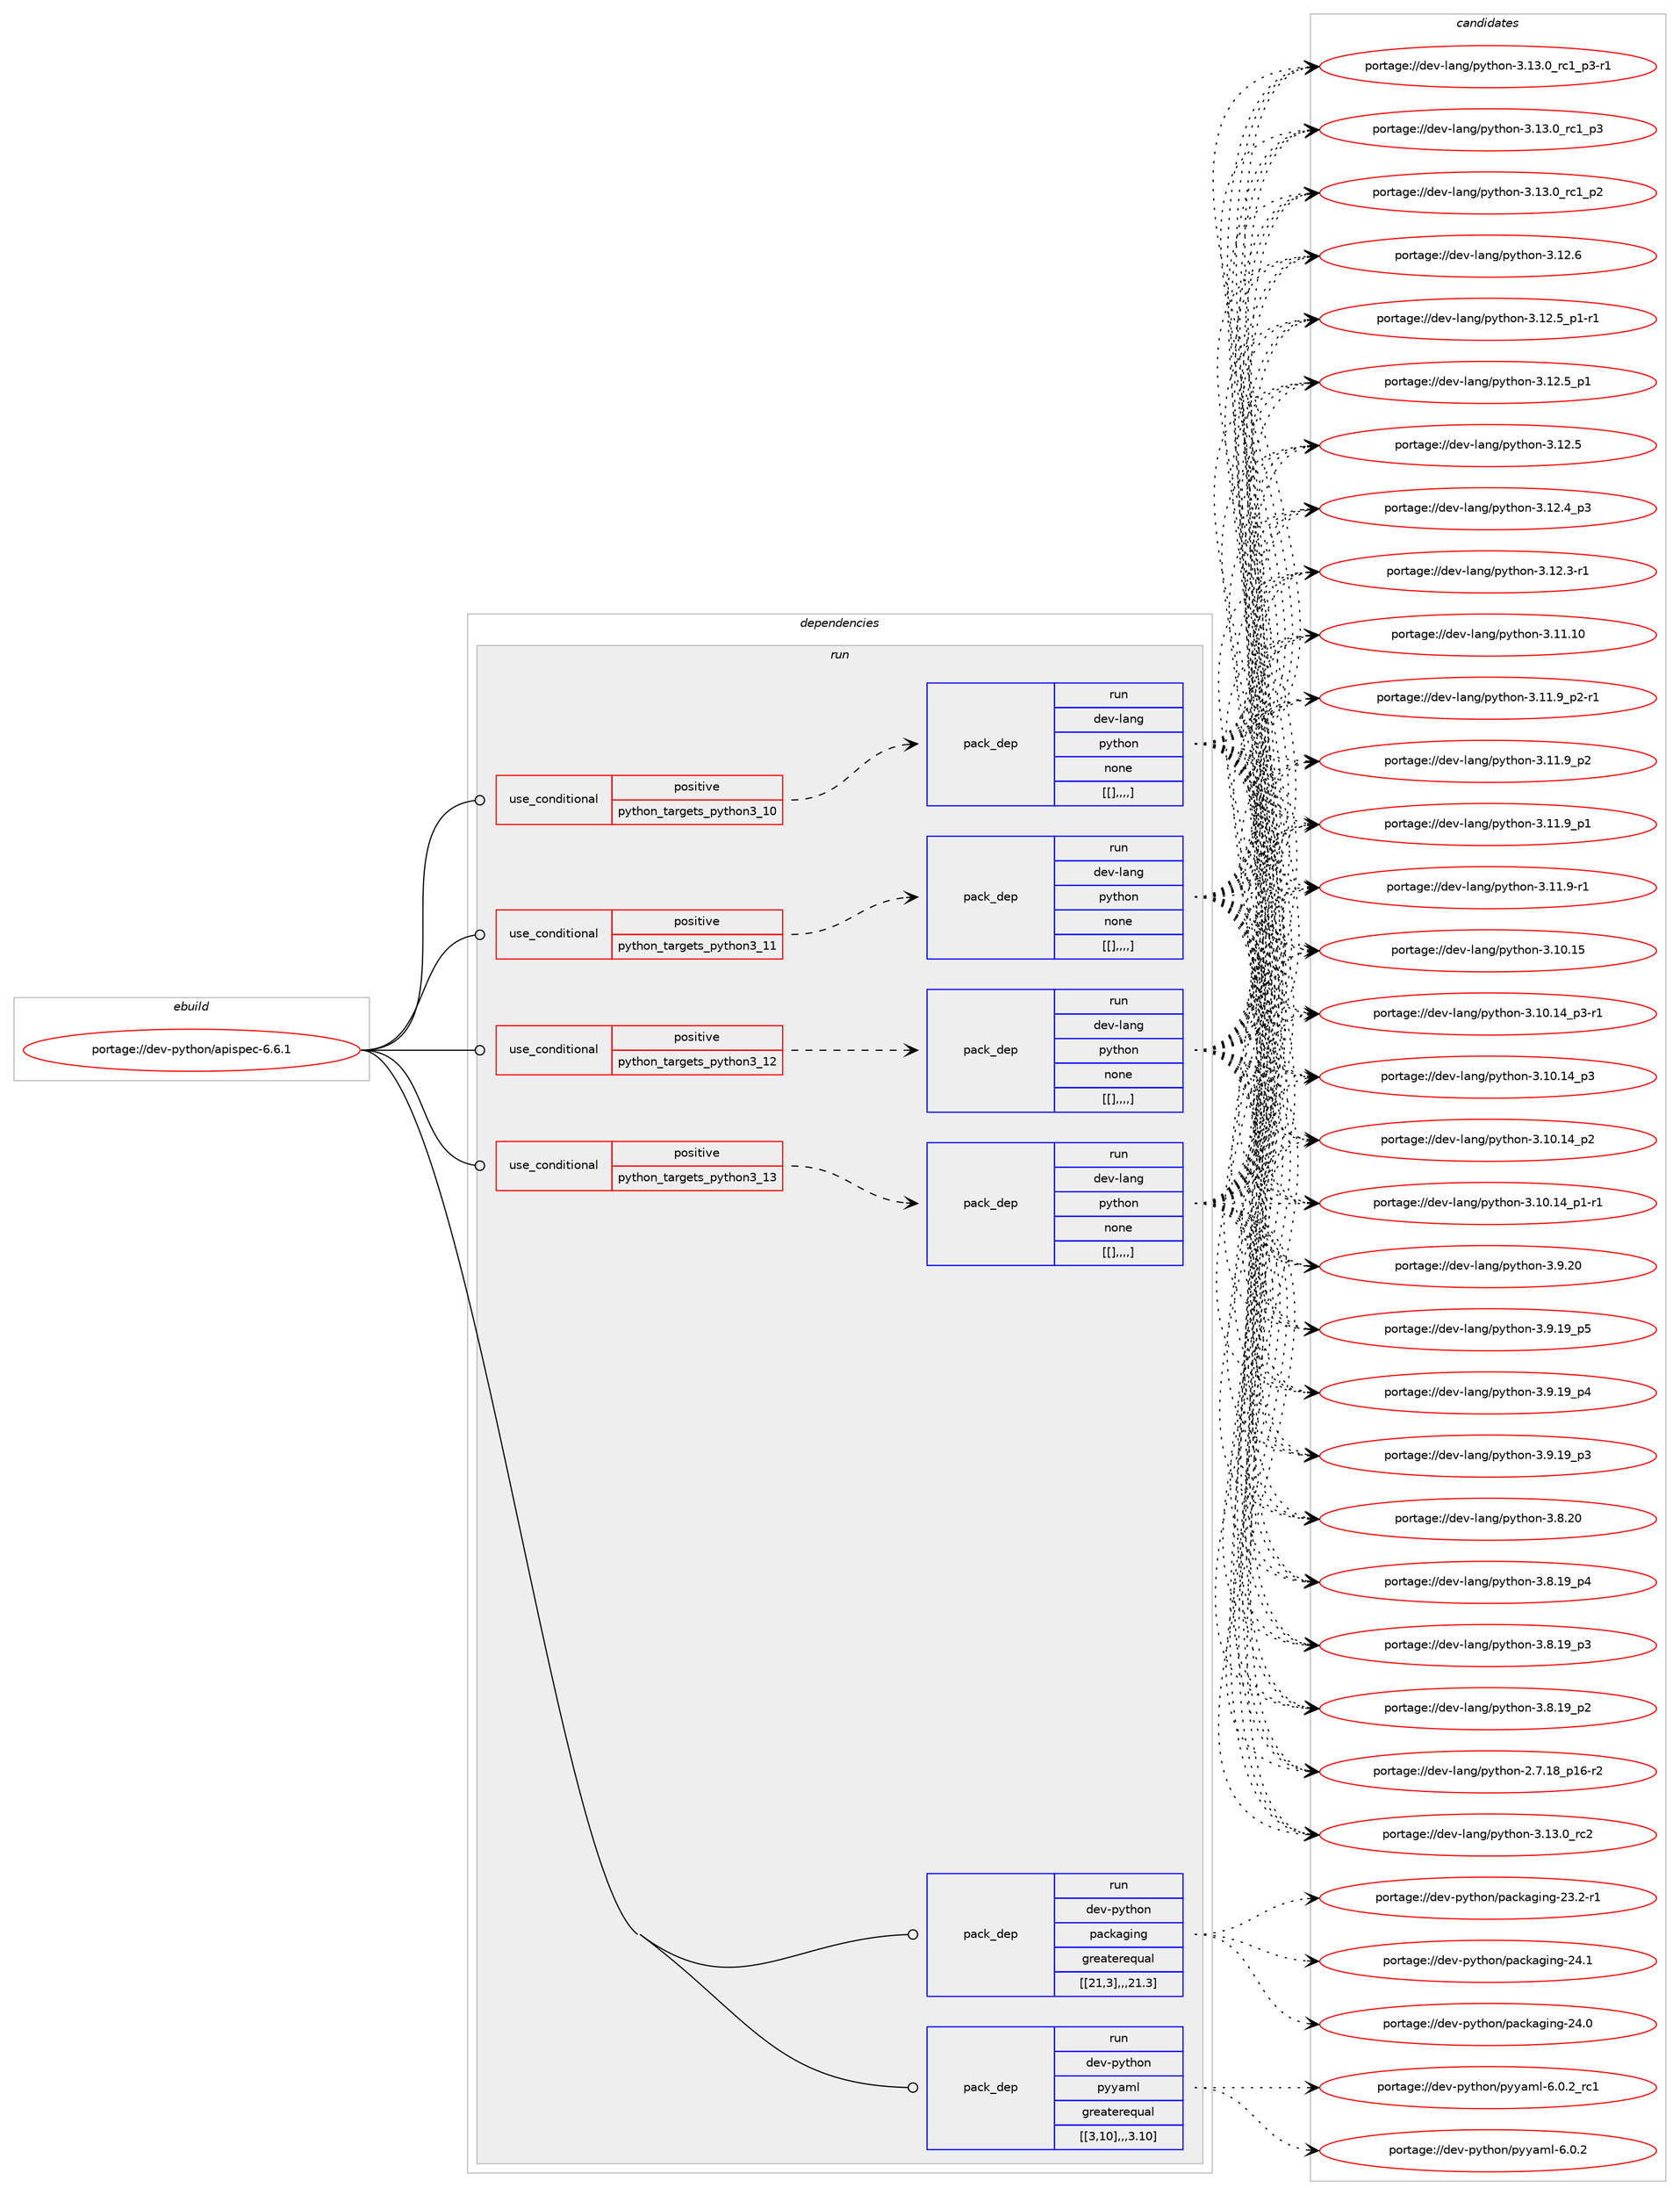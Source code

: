 digraph prolog {

# *************
# Graph options
# *************

newrank=true;
concentrate=true;
compound=true;
graph [rankdir=LR,fontname=Helvetica,fontsize=10,ranksep=1.5];#, ranksep=2.5, nodesep=0.2];
edge  [arrowhead=vee];
node  [fontname=Helvetica,fontsize=10];

# **********
# The ebuild
# **********

subgraph cluster_leftcol {
color=gray;
label=<<i>ebuild</i>>;
id [label="portage://dev-python/apispec-6.6.1", color=red, width=4, href="../dev-python/apispec-6.6.1.svg"];
}

# ****************
# The dependencies
# ****************

subgraph cluster_midcol {
color=gray;
label=<<i>dependencies</i>>;
subgraph cluster_compile {
fillcolor="#eeeeee";
style=filled;
label=<<i>compile</i>>;
}
subgraph cluster_compileandrun {
fillcolor="#eeeeee";
style=filled;
label=<<i>compile and run</i>>;
}
subgraph cluster_run {
fillcolor="#eeeeee";
style=filled;
label=<<i>run</i>>;
subgraph cond31442 {
dependency142724 [label=<<TABLE BORDER="0" CELLBORDER="1" CELLSPACING="0" CELLPADDING="4"><TR><TD ROWSPAN="3" CELLPADDING="10">use_conditional</TD></TR><TR><TD>positive</TD></TR><TR><TD>python_targets_python3_10</TD></TR></TABLE>>, shape=none, color=red];
subgraph pack110069 {
dependency142725 [label=<<TABLE BORDER="0" CELLBORDER="1" CELLSPACING="0" CELLPADDING="4" WIDTH="220"><TR><TD ROWSPAN="6" CELLPADDING="30">pack_dep</TD></TR><TR><TD WIDTH="110">run</TD></TR><TR><TD>dev-lang</TD></TR><TR><TD>python</TD></TR><TR><TD>none</TD></TR><TR><TD>[[],,,,]</TD></TR></TABLE>>, shape=none, color=blue];
}
dependency142724:e -> dependency142725:w [weight=20,style="dashed",arrowhead="vee"];
}
id:e -> dependency142724:w [weight=20,style="solid",arrowhead="odot"];
subgraph cond31443 {
dependency142726 [label=<<TABLE BORDER="0" CELLBORDER="1" CELLSPACING="0" CELLPADDING="4"><TR><TD ROWSPAN="3" CELLPADDING="10">use_conditional</TD></TR><TR><TD>positive</TD></TR><TR><TD>python_targets_python3_11</TD></TR></TABLE>>, shape=none, color=red];
subgraph pack110070 {
dependency142727 [label=<<TABLE BORDER="0" CELLBORDER="1" CELLSPACING="0" CELLPADDING="4" WIDTH="220"><TR><TD ROWSPAN="6" CELLPADDING="30">pack_dep</TD></TR><TR><TD WIDTH="110">run</TD></TR><TR><TD>dev-lang</TD></TR><TR><TD>python</TD></TR><TR><TD>none</TD></TR><TR><TD>[[],,,,]</TD></TR></TABLE>>, shape=none, color=blue];
}
dependency142726:e -> dependency142727:w [weight=20,style="dashed",arrowhead="vee"];
}
id:e -> dependency142726:w [weight=20,style="solid",arrowhead="odot"];
subgraph cond31444 {
dependency142728 [label=<<TABLE BORDER="0" CELLBORDER="1" CELLSPACING="0" CELLPADDING="4"><TR><TD ROWSPAN="3" CELLPADDING="10">use_conditional</TD></TR><TR><TD>positive</TD></TR><TR><TD>python_targets_python3_12</TD></TR></TABLE>>, shape=none, color=red];
subgraph pack110071 {
dependency142729 [label=<<TABLE BORDER="0" CELLBORDER="1" CELLSPACING="0" CELLPADDING="4" WIDTH="220"><TR><TD ROWSPAN="6" CELLPADDING="30">pack_dep</TD></TR><TR><TD WIDTH="110">run</TD></TR><TR><TD>dev-lang</TD></TR><TR><TD>python</TD></TR><TR><TD>none</TD></TR><TR><TD>[[],,,,]</TD></TR></TABLE>>, shape=none, color=blue];
}
dependency142728:e -> dependency142729:w [weight=20,style="dashed",arrowhead="vee"];
}
id:e -> dependency142728:w [weight=20,style="solid",arrowhead="odot"];
subgraph cond31445 {
dependency142730 [label=<<TABLE BORDER="0" CELLBORDER="1" CELLSPACING="0" CELLPADDING="4"><TR><TD ROWSPAN="3" CELLPADDING="10">use_conditional</TD></TR><TR><TD>positive</TD></TR><TR><TD>python_targets_python3_13</TD></TR></TABLE>>, shape=none, color=red];
subgraph pack110072 {
dependency142731 [label=<<TABLE BORDER="0" CELLBORDER="1" CELLSPACING="0" CELLPADDING="4" WIDTH="220"><TR><TD ROWSPAN="6" CELLPADDING="30">pack_dep</TD></TR><TR><TD WIDTH="110">run</TD></TR><TR><TD>dev-lang</TD></TR><TR><TD>python</TD></TR><TR><TD>none</TD></TR><TR><TD>[[],,,,]</TD></TR></TABLE>>, shape=none, color=blue];
}
dependency142730:e -> dependency142731:w [weight=20,style="dashed",arrowhead="vee"];
}
id:e -> dependency142730:w [weight=20,style="solid",arrowhead="odot"];
subgraph pack110073 {
dependency142732 [label=<<TABLE BORDER="0" CELLBORDER="1" CELLSPACING="0" CELLPADDING="4" WIDTH="220"><TR><TD ROWSPAN="6" CELLPADDING="30">pack_dep</TD></TR><TR><TD WIDTH="110">run</TD></TR><TR><TD>dev-python</TD></TR><TR><TD>packaging</TD></TR><TR><TD>greaterequal</TD></TR><TR><TD>[[21,3],,,21.3]</TD></TR></TABLE>>, shape=none, color=blue];
}
id:e -> dependency142732:w [weight=20,style="solid",arrowhead="odot"];
subgraph pack110074 {
dependency142733 [label=<<TABLE BORDER="0" CELLBORDER="1" CELLSPACING="0" CELLPADDING="4" WIDTH="220"><TR><TD ROWSPAN="6" CELLPADDING="30">pack_dep</TD></TR><TR><TD WIDTH="110">run</TD></TR><TR><TD>dev-python</TD></TR><TR><TD>pyyaml</TD></TR><TR><TD>greaterequal</TD></TR><TR><TD>[[3,10],,,3.10]</TD></TR></TABLE>>, shape=none, color=blue];
}
id:e -> dependency142733:w [weight=20,style="solid",arrowhead="odot"];
}
}

# **************
# The candidates
# **************

subgraph cluster_choices {
rank=same;
color=gray;
label=<<i>candidates</i>>;

subgraph choice110069 {
color=black;
nodesep=1;
choice10010111845108971101034711212111610411111045514649514648951149950 [label="portage://dev-lang/python-3.13.0_rc2", color=red, width=4,href="../dev-lang/python-3.13.0_rc2.svg"];
choice1001011184510897110103471121211161041111104551464951464895114994995112514511449 [label="portage://dev-lang/python-3.13.0_rc1_p3-r1", color=red, width=4,href="../dev-lang/python-3.13.0_rc1_p3-r1.svg"];
choice100101118451089711010347112121116104111110455146495146489511499499511251 [label="portage://dev-lang/python-3.13.0_rc1_p3", color=red, width=4,href="../dev-lang/python-3.13.0_rc1_p3.svg"];
choice100101118451089711010347112121116104111110455146495146489511499499511250 [label="portage://dev-lang/python-3.13.0_rc1_p2", color=red, width=4,href="../dev-lang/python-3.13.0_rc1_p2.svg"];
choice10010111845108971101034711212111610411111045514649504654 [label="portage://dev-lang/python-3.12.6", color=red, width=4,href="../dev-lang/python-3.12.6.svg"];
choice1001011184510897110103471121211161041111104551464950465395112494511449 [label="portage://dev-lang/python-3.12.5_p1-r1", color=red, width=4,href="../dev-lang/python-3.12.5_p1-r1.svg"];
choice100101118451089711010347112121116104111110455146495046539511249 [label="portage://dev-lang/python-3.12.5_p1", color=red, width=4,href="../dev-lang/python-3.12.5_p1.svg"];
choice10010111845108971101034711212111610411111045514649504653 [label="portage://dev-lang/python-3.12.5", color=red, width=4,href="../dev-lang/python-3.12.5.svg"];
choice100101118451089711010347112121116104111110455146495046529511251 [label="portage://dev-lang/python-3.12.4_p3", color=red, width=4,href="../dev-lang/python-3.12.4_p3.svg"];
choice100101118451089711010347112121116104111110455146495046514511449 [label="portage://dev-lang/python-3.12.3-r1", color=red, width=4,href="../dev-lang/python-3.12.3-r1.svg"];
choice1001011184510897110103471121211161041111104551464949464948 [label="portage://dev-lang/python-3.11.10", color=red, width=4,href="../dev-lang/python-3.11.10.svg"];
choice1001011184510897110103471121211161041111104551464949465795112504511449 [label="portage://dev-lang/python-3.11.9_p2-r1", color=red, width=4,href="../dev-lang/python-3.11.9_p2-r1.svg"];
choice100101118451089711010347112121116104111110455146494946579511250 [label="portage://dev-lang/python-3.11.9_p2", color=red, width=4,href="../dev-lang/python-3.11.9_p2.svg"];
choice100101118451089711010347112121116104111110455146494946579511249 [label="portage://dev-lang/python-3.11.9_p1", color=red, width=4,href="../dev-lang/python-3.11.9_p1.svg"];
choice100101118451089711010347112121116104111110455146494946574511449 [label="portage://dev-lang/python-3.11.9-r1", color=red, width=4,href="../dev-lang/python-3.11.9-r1.svg"];
choice1001011184510897110103471121211161041111104551464948464953 [label="portage://dev-lang/python-3.10.15", color=red, width=4,href="../dev-lang/python-3.10.15.svg"];
choice100101118451089711010347112121116104111110455146494846495295112514511449 [label="portage://dev-lang/python-3.10.14_p3-r1", color=red, width=4,href="../dev-lang/python-3.10.14_p3-r1.svg"];
choice10010111845108971101034711212111610411111045514649484649529511251 [label="portage://dev-lang/python-3.10.14_p3", color=red, width=4,href="../dev-lang/python-3.10.14_p3.svg"];
choice10010111845108971101034711212111610411111045514649484649529511250 [label="portage://dev-lang/python-3.10.14_p2", color=red, width=4,href="../dev-lang/python-3.10.14_p2.svg"];
choice100101118451089711010347112121116104111110455146494846495295112494511449 [label="portage://dev-lang/python-3.10.14_p1-r1", color=red, width=4,href="../dev-lang/python-3.10.14_p1-r1.svg"];
choice10010111845108971101034711212111610411111045514657465048 [label="portage://dev-lang/python-3.9.20", color=red, width=4,href="../dev-lang/python-3.9.20.svg"];
choice100101118451089711010347112121116104111110455146574649579511253 [label="portage://dev-lang/python-3.9.19_p5", color=red, width=4,href="../dev-lang/python-3.9.19_p5.svg"];
choice100101118451089711010347112121116104111110455146574649579511252 [label="portage://dev-lang/python-3.9.19_p4", color=red, width=4,href="../dev-lang/python-3.9.19_p4.svg"];
choice100101118451089711010347112121116104111110455146574649579511251 [label="portage://dev-lang/python-3.9.19_p3", color=red, width=4,href="../dev-lang/python-3.9.19_p3.svg"];
choice10010111845108971101034711212111610411111045514656465048 [label="portage://dev-lang/python-3.8.20", color=red, width=4,href="../dev-lang/python-3.8.20.svg"];
choice100101118451089711010347112121116104111110455146564649579511252 [label="portage://dev-lang/python-3.8.19_p4", color=red, width=4,href="../dev-lang/python-3.8.19_p4.svg"];
choice100101118451089711010347112121116104111110455146564649579511251 [label="portage://dev-lang/python-3.8.19_p3", color=red, width=4,href="../dev-lang/python-3.8.19_p3.svg"];
choice100101118451089711010347112121116104111110455146564649579511250 [label="portage://dev-lang/python-3.8.19_p2", color=red, width=4,href="../dev-lang/python-3.8.19_p2.svg"];
choice100101118451089711010347112121116104111110455046554649569511249544511450 [label="portage://dev-lang/python-2.7.18_p16-r2", color=red, width=4,href="../dev-lang/python-2.7.18_p16-r2.svg"];
dependency142725:e -> choice10010111845108971101034711212111610411111045514649514648951149950:w [style=dotted,weight="100"];
dependency142725:e -> choice1001011184510897110103471121211161041111104551464951464895114994995112514511449:w [style=dotted,weight="100"];
dependency142725:e -> choice100101118451089711010347112121116104111110455146495146489511499499511251:w [style=dotted,weight="100"];
dependency142725:e -> choice100101118451089711010347112121116104111110455146495146489511499499511250:w [style=dotted,weight="100"];
dependency142725:e -> choice10010111845108971101034711212111610411111045514649504654:w [style=dotted,weight="100"];
dependency142725:e -> choice1001011184510897110103471121211161041111104551464950465395112494511449:w [style=dotted,weight="100"];
dependency142725:e -> choice100101118451089711010347112121116104111110455146495046539511249:w [style=dotted,weight="100"];
dependency142725:e -> choice10010111845108971101034711212111610411111045514649504653:w [style=dotted,weight="100"];
dependency142725:e -> choice100101118451089711010347112121116104111110455146495046529511251:w [style=dotted,weight="100"];
dependency142725:e -> choice100101118451089711010347112121116104111110455146495046514511449:w [style=dotted,weight="100"];
dependency142725:e -> choice1001011184510897110103471121211161041111104551464949464948:w [style=dotted,weight="100"];
dependency142725:e -> choice1001011184510897110103471121211161041111104551464949465795112504511449:w [style=dotted,weight="100"];
dependency142725:e -> choice100101118451089711010347112121116104111110455146494946579511250:w [style=dotted,weight="100"];
dependency142725:e -> choice100101118451089711010347112121116104111110455146494946579511249:w [style=dotted,weight="100"];
dependency142725:e -> choice100101118451089711010347112121116104111110455146494946574511449:w [style=dotted,weight="100"];
dependency142725:e -> choice1001011184510897110103471121211161041111104551464948464953:w [style=dotted,weight="100"];
dependency142725:e -> choice100101118451089711010347112121116104111110455146494846495295112514511449:w [style=dotted,weight="100"];
dependency142725:e -> choice10010111845108971101034711212111610411111045514649484649529511251:w [style=dotted,weight="100"];
dependency142725:e -> choice10010111845108971101034711212111610411111045514649484649529511250:w [style=dotted,weight="100"];
dependency142725:e -> choice100101118451089711010347112121116104111110455146494846495295112494511449:w [style=dotted,weight="100"];
dependency142725:e -> choice10010111845108971101034711212111610411111045514657465048:w [style=dotted,weight="100"];
dependency142725:e -> choice100101118451089711010347112121116104111110455146574649579511253:w [style=dotted,weight="100"];
dependency142725:e -> choice100101118451089711010347112121116104111110455146574649579511252:w [style=dotted,weight="100"];
dependency142725:e -> choice100101118451089711010347112121116104111110455146574649579511251:w [style=dotted,weight="100"];
dependency142725:e -> choice10010111845108971101034711212111610411111045514656465048:w [style=dotted,weight="100"];
dependency142725:e -> choice100101118451089711010347112121116104111110455146564649579511252:w [style=dotted,weight="100"];
dependency142725:e -> choice100101118451089711010347112121116104111110455146564649579511251:w [style=dotted,weight="100"];
dependency142725:e -> choice100101118451089711010347112121116104111110455146564649579511250:w [style=dotted,weight="100"];
dependency142725:e -> choice100101118451089711010347112121116104111110455046554649569511249544511450:w [style=dotted,weight="100"];
}
subgraph choice110070 {
color=black;
nodesep=1;
choice10010111845108971101034711212111610411111045514649514648951149950 [label="portage://dev-lang/python-3.13.0_rc2", color=red, width=4,href="../dev-lang/python-3.13.0_rc2.svg"];
choice1001011184510897110103471121211161041111104551464951464895114994995112514511449 [label="portage://dev-lang/python-3.13.0_rc1_p3-r1", color=red, width=4,href="../dev-lang/python-3.13.0_rc1_p3-r1.svg"];
choice100101118451089711010347112121116104111110455146495146489511499499511251 [label="portage://dev-lang/python-3.13.0_rc1_p3", color=red, width=4,href="../dev-lang/python-3.13.0_rc1_p3.svg"];
choice100101118451089711010347112121116104111110455146495146489511499499511250 [label="portage://dev-lang/python-3.13.0_rc1_p2", color=red, width=4,href="../dev-lang/python-3.13.0_rc1_p2.svg"];
choice10010111845108971101034711212111610411111045514649504654 [label="portage://dev-lang/python-3.12.6", color=red, width=4,href="../dev-lang/python-3.12.6.svg"];
choice1001011184510897110103471121211161041111104551464950465395112494511449 [label="portage://dev-lang/python-3.12.5_p1-r1", color=red, width=4,href="../dev-lang/python-3.12.5_p1-r1.svg"];
choice100101118451089711010347112121116104111110455146495046539511249 [label="portage://dev-lang/python-3.12.5_p1", color=red, width=4,href="../dev-lang/python-3.12.5_p1.svg"];
choice10010111845108971101034711212111610411111045514649504653 [label="portage://dev-lang/python-3.12.5", color=red, width=4,href="../dev-lang/python-3.12.5.svg"];
choice100101118451089711010347112121116104111110455146495046529511251 [label="portage://dev-lang/python-3.12.4_p3", color=red, width=4,href="../dev-lang/python-3.12.4_p3.svg"];
choice100101118451089711010347112121116104111110455146495046514511449 [label="portage://dev-lang/python-3.12.3-r1", color=red, width=4,href="../dev-lang/python-3.12.3-r1.svg"];
choice1001011184510897110103471121211161041111104551464949464948 [label="portage://dev-lang/python-3.11.10", color=red, width=4,href="../dev-lang/python-3.11.10.svg"];
choice1001011184510897110103471121211161041111104551464949465795112504511449 [label="portage://dev-lang/python-3.11.9_p2-r1", color=red, width=4,href="../dev-lang/python-3.11.9_p2-r1.svg"];
choice100101118451089711010347112121116104111110455146494946579511250 [label="portage://dev-lang/python-3.11.9_p2", color=red, width=4,href="../dev-lang/python-3.11.9_p2.svg"];
choice100101118451089711010347112121116104111110455146494946579511249 [label="portage://dev-lang/python-3.11.9_p1", color=red, width=4,href="../dev-lang/python-3.11.9_p1.svg"];
choice100101118451089711010347112121116104111110455146494946574511449 [label="portage://dev-lang/python-3.11.9-r1", color=red, width=4,href="../dev-lang/python-3.11.9-r1.svg"];
choice1001011184510897110103471121211161041111104551464948464953 [label="portage://dev-lang/python-3.10.15", color=red, width=4,href="../dev-lang/python-3.10.15.svg"];
choice100101118451089711010347112121116104111110455146494846495295112514511449 [label="portage://dev-lang/python-3.10.14_p3-r1", color=red, width=4,href="../dev-lang/python-3.10.14_p3-r1.svg"];
choice10010111845108971101034711212111610411111045514649484649529511251 [label="portage://dev-lang/python-3.10.14_p3", color=red, width=4,href="../dev-lang/python-3.10.14_p3.svg"];
choice10010111845108971101034711212111610411111045514649484649529511250 [label="portage://dev-lang/python-3.10.14_p2", color=red, width=4,href="../dev-lang/python-3.10.14_p2.svg"];
choice100101118451089711010347112121116104111110455146494846495295112494511449 [label="portage://dev-lang/python-3.10.14_p1-r1", color=red, width=4,href="../dev-lang/python-3.10.14_p1-r1.svg"];
choice10010111845108971101034711212111610411111045514657465048 [label="portage://dev-lang/python-3.9.20", color=red, width=4,href="../dev-lang/python-3.9.20.svg"];
choice100101118451089711010347112121116104111110455146574649579511253 [label="portage://dev-lang/python-3.9.19_p5", color=red, width=4,href="../dev-lang/python-3.9.19_p5.svg"];
choice100101118451089711010347112121116104111110455146574649579511252 [label="portage://dev-lang/python-3.9.19_p4", color=red, width=4,href="../dev-lang/python-3.9.19_p4.svg"];
choice100101118451089711010347112121116104111110455146574649579511251 [label="portage://dev-lang/python-3.9.19_p3", color=red, width=4,href="../dev-lang/python-3.9.19_p3.svg"];
choice10010111845108971101034711212111610411111045514656465048 [label="portage://dev-lang/python-3.8.20", color=red, width=4,href="../dev-lang/python-3.8.20.svg"];
choice100101118451089711010347112121116104111110455146564649579511252 [label="portage://dev-lang/python-3.8.19_p4", color=red, width=4,href="../dev-lang/python-3.8.19_p4.svg"];
choice100101118451089711010347112121116104111110455146564649579511251 [label="portage://dev-lang/python-3.8.19_p3", color=red, width=4,href="../dev-lang/python-3.8.19_p3.svg"];
choice100101118451089711010347112121116104111110455146564649579511250 [label="portage://dev-lang/python-3.8.19_p2", color=red, width=4,href="../dev-lang/python-3.8.19_p2.svg"];
choice100101118451089711010347112121116104111110455046554649569511249544511450 [label="portage://dev-lang/python-2.7.18_p16-r2", color=red, width=4,href="../dev-lang/python-2.7.18_p16-r2.svg"];
dependency142727:e -> choice10010111845108971101034711212111610411111045514649514648951149950:w [style=dotted,weight="100"];
dependency142727:e -> choice1001011184510897110103471121211161041111104551464951464895114994995112514511449:w [style=dotted,weight="100"];
dependency142727:e -> choice100101118451089711010347112121116104111110455146495146489511499499511251:w [style=dotted,weight="100"];
dependency142727:e -> choice100101118451089711010347112121116104111110455146495146489511499499511250:w [style=dotted,weight="100"];
dependency142727:e -> choice10010111845108971101034711212111610411111045514649504654:w [style=dotted,weight="100"];
dependency142727:e -> choice1001011184510897110103471121211161041111104551464950465395112494511449:w [style=dotted,weight="100"];
dependency142727:e -> choice100101118451089711010347112121116104111110455146495046539511249:w [style=dotted,weight="100"];
dependency142727:e -> choice10010111845108971101034711212111610411111045514649504653:w [style=dotted,weight="100"];
dependency142727:e -> choice100101118451089711010347112121116104111110455146495046529511251:w [style=dotted,weight="100"];
dependency142727:e -> choice100101118451089711010347112121116104111110455146495046514511449:w [style=dotted,weight="100"];
dependency142727:e -> choice1001011184510897110103471121211161041111104551464949464948:w [style=dotted,weight="100"];
dependency142727:e -> choice1001011184510897110103471121211161041111104551464949465795112504511449:w [style=dotted,weight="100"];
dependency142727:e -> choice100101118451089711010347112121116104111110455146494946579511250:w [style=dotted,weight="100"];
dependency142727:e -> choice100101118451089711010347112121116104111110455146494946579511249:w [style=dotted,weight="100"];
dependency142727:e -> choice100101118451089711010347112121116104111110455146494946574511449:w [style=dotted,weight="100"];
dependency142727:e -> choice1001011184510897110103471121211161041111104551464948464953:w [style=dotted,weight="100"];
dependency142727:e -> choice100101118451089711010347112121116104111110455146494846495295112514511449:w [style=dotted,weight="100"];
dependency142727:e -> choice10010111845108971101034711212111610411111045514649484649529511251:w [style=dotted,weight="100"];
dependency142727:e -> choice10010111845108971101034711212111610411111045514649484649529511250:w [style=dotted,weight="100"];
dependency142727:e -> choice100101118451089711010347112121116104111110455146494846495295112494511449:w [style=dotted,weight="100"];
dependency142727:e -> choice10010111845108971101034711212111610411111045514657465048:w [style=dotted,weight="100"];
dependency142727:e -> choice100101118451089711010347112121116104111110455146574649579511253:w [style=dotted,weight="100"];
dependency142727:e -> choice100101118451089711010347112121116104111110455146574649579511252:w [style=dotted,weight="100"];
dependency142727:e -> choice100101118451089711010347112121116104111110455146574649579511251:w [style=dotted,weight="100"];
dependency142727:e -> choice10010111845108971101034711212111610411111045514656465048:w [style=dotted,weight="100"];
dependency142727:e -> choice100101118451089711010347112121116104111110455146564649579511252:w [style=dotted,weight="100"];
dependency142727:e -> choice100101118451089711010347112121116104111110455146564649579511251:w [style=dotted,weight="100"];
dependency142727:e -> choice100101118451089711010347112121116104111110455146564649579511250:w [style=dotted,weight="100"];
dependency142727:e -> choice100101118451089711010347112121116104111110455046554649569511249544511450:w [style=dotted,weight="100"];
}
subgraph choice110071 {
color=black;
nodesep=1;
choice10010111845108971101034711212111610411111045514649514648951149950 [label="portage://dev-lang/python-3.13.0_rc2", color=red, width=4,href="../dev-lang/python-3.13.0_rc2.svg"];
choice1001011184510897110103471121211161041111104551464951464895114994995112514511449 [label="portage://dev-lang/python-3.13.0_rc1_p3-r1", color=red, width=4,href="../dev-lang/python-3.13.0_rc1_p3-r1.svg"];
choice100101118451089711010347112121116104111110455146495146489511499499511251 [label="portage://dev-lang/python-3.13.0_rc1_p3", color=red, width=4,href="../dev-lang/python-3.13.0_rc1_p3.svg"];
choice100101118451089711010347112121116104111110455146495146489511499499511250 [label="portage://dev-lang/python-3.13.0_rc1_p2", color=red, width=4,href="../dev-lang/python-3.13.0_rc1_p2.svg"];
choice10010111845108971101034711212111610411111045514649504654 [label="portage://dev-lang/python-3.12.6", color=red, width=4,href="../dev-lang/python-3.12.6.svg"];
choice1001011184510897110103471121211161041111104551464950465395112494511449 [label="portage://dev-lang/python-3.12.5_p1-r1", color=red, width=4,href="../dev-lang/python-3.12.5_p1-r1.svg"];
choice100101118451089711010347112121116104111110455146495046539511249 [label="portage://dev-lang/python-3.12.5_p1", color=red, width=4,href="../dev-lang/python-3.12.5_p1.svg"];
choice10010111845108971101034711212111610411111045514649504653 [label="portage://dev-lang/python-3.12.5", color=red, width=4,href="../dev-lang/python-3.12.5.svg"];
choice100101118451089711010347112121116104111110455146495046529511251 [label="portage://dev-lang/python-3.12.4_p3", color=red, width=4,href="../dev-lang/python-3.12.4_p3.svg"];
choice100101118451089711010347112121116104111110455146495046514511449 [label="portage://dev-lang/python-3.12.3-r1", color=red, width=4,href="../dev-lang/python-3.12.3-r1.svg"];
choice1001011184510897110103471121211161041111104551464949464948 [label="portage://dev-lang/python-3.11.10", color=red, width=4,href="../dev-lang/python-3.11.10.svg"];
choice1001011184510897110103471121211161041111104551464949465795112504511449 [label="portage://dev-lang/python-3.11.9_p2-r1", color=red, width=4,href="../dev-lang/python-3.11.9_p2-r1.svg"];
choice100101118451089711010347112121116104111110455146494946579511250 [label="portage://dev-lang/python-3.11.9_p2", color=red, width=4,href="../dev-lang/python-3.11.9_p2.svg"];
choice100101118451089711010347112121116104111110455146494946579511249 [label="portage://dev-lang/python-3.11.9_p1", color=red, width=4,href="../dev-lang/python-3.11.9_p1.svg"];
choice100101118451089711010347112121116104111110455146494946574511449 [label="portage://dev-lang/python-3.11.9-r1", color=red, width=4,href="../dev-lang/python-3.11.9-r1.svg"];
choice1001011184510897110103471121211161041111104551464948464953 [label="portage://dev-lang/python-3.10.15", color=red, width=4,href="../dev-lang/python-3.10.15.svg"];
choice100101118451089711010347112121116104111110455146494846495295112514511449 [label="portage://dev-lang/python-3.10.14_p3-r1", color=red, width=4,href="../dev-lang/python-3.10.14_p3-r1.svg"];
choice10010111845108971101034711212111610411111045514649484649529511251 [label="portage://dev-lang/python-3.10.14_p3", color=red, width=4,href="../dev-lang/python-3.10.14_p3.svg"];
choice10010111845108971101034711212111610411111045514649484649529511250 [label="portage://dev-lang/python-3.10.14_p2", color=red, width=4,href="../dev-lang/python-3.10.14_p2.svg"];
choice100101118451089711010347112121116104111110455146494846495295112494511449 [label="portage://dev-lang/python-3.10.14_p1-r1", color=red, width=4,href="../dev-lang/python-3.10.14_p1-r1.svg"];
choice10010111845108971101034711212111610411111045514657465048 [label="portage://dev-lang/python-3.9.20", color=red, width=4,href="../dev-lang/python-3.9.20.svg"];
choice100101118451089711010347112121116104111110455146574649579511253 [label="portage://dev-lang/python-3.9.19_p5", color=red, width=4,href="../dev-lang/python-3.9.19_p5.svg"];
choice100101118451089711010347112121116104111110455146574649579511252 [label="portage://dev-lang/python-3.9.19_p4", color=red, width=4,href="../dev-lang/python-3.9.19_p4.svg"];
choice100101118451089711010347112121116104111110455146574649579511251 [label="portage://dev-lang/python-3.9.19_p3", color=red, width=4,href="../dev-lang/python-3.9.19_p3.svg"];
choice10010111845108971101034711212111610411111045514656465048 [label="portage://dev-lang/python-3.8.20", color=red, width=4,href="../dev-lang/python-3.8.20.svg"];
choice100101118451089711010347112121116104111110455146564649579511252 [label="portage://dev-lang/python-3.8.19_p4", color=red, width=4,href="../dev-lang/python-3.8.19_p4.svg"];
choice100101118451089711010347112121116104111110455146564649579511251 [label="portage://dev-lang/python-3.8.19_p3", color=red, width=4,href="../dev-lang/python-3.8.19_p3.svg"];
choice100101118451089711010347112121116104111110455146564649579511250 [label="portage://dev-lang/python-3.8.19_p2", color=red, width=4,href="../dev-lang/python-3.8.19_p2.svg"];
choice100101118451089711010347112121116104111110455046554649569511249544511450 [label="portage://dev-lang/python-2.7.18_p16-r2", color=red, width=4,href="../dev-lang/python-2.7.18_p16-r2.svg"];
dependency142729:e -> choice10010111845108971101034711212111610411111045514649514648951149950:w [style=dotted,weight="100"];
dependency142729:e -> choice1001011184510897110103471121211161041111104551464951464895114994995112514511449:w [style=dotted,weight="100"];
dependency142729:e -> choice100101118451089711010347112121116104111110455146495146489511499499511251:w [style=dotted,weight="100"];
dependency142729:e -> choice100101118451089711010347112121116104111110455146495146489511499499511250:w [style=dotted,weight="100"];
dependency142729:e -> choice10010111845108971101034711212111610411111045514649504654:w [style=dotted,weight="100"];
dependency142729:e -> choice1001011184510897110103471121211161041111104551464950465395112494511449:w [style=dotted,weight="100"];
dependency142729:e -> choice100101118451089711010347112121116104111110455146495046539511249:w [style=dotted,weight="100"];
dependency142729:e -> choice10010111845108971101034711212111610411111045514649504653:w [style=dotted,weight="100"];
dependency142729:e -> choice100101118451089711010347112121116104111110455146495046529511251:w [style=dotted,weight="100"];
dependency142729:e -> choice100101118451089711010347112121116104111110455146495046514511449:w [style=dotted,weight="100"];
dependency142729:e -> choice1001011184510897110103471121211161041111104551464949464948:w [style=dotted,weight="100"];
dependency142729:e -> choice1001011184510897110103471121211161041111104551464949465795112504511449:w [style=dotted,weight="100"];
dependency142729:e -> choice100101118451089711010347112121116104111110455146494946579511250:w [style=dotted,weight="100"];
dependency142729:e -> choice100101118451089711010347112121116104111110455146494946579511249:w [style=dotted,weight="100"];
dependency142729:e -> choice100101118451089711010347112121116104111110455146494946574511449:w [style=dotted,weight="100"];
dependency142729:e -> choice1001011184510897110103471121211161041111104551464948464953:w [style=dotted,weight="100"];
dependency142729:e -> choice100101118451089711010347112121116104111110455146494846495295112514511449:w [style=dotted,weight="100"];
dependency142729:e -> choice10010111845108971101034711212111610411111045514649484649529511251:w [style=dotted,weight="100"];
dependency142729:e -> choice10010111845108971101034711212111610411111045514649484649529511250:w [style=dotted,weight="100"];
dependency142729:e -> choice100101118451089711010347112121116104111110455146494846495295112494511449:w [style=dotted,weight="100"];
dependency142729:e -> choice10010111845108971101034711212111610411111045514657465048:w [style=dotted,weight="100"];
dependency142729:e -> choice100101118451089711010347112121116104111110455146574649579511253:w [style=dotted,weight="100"];
dependency142729:e -> choice100101118451089711010347112121116104111110455146574649579511252:w [style=dotted,weight="100"];
dependency142729:e -> choice100101118451089711010347112121116104111110455146574649579511251:w [style=dotted,weight="100"];
dependency142729:e -> choice10010111845108971101034711212111610411111045514656465048:w [style=dotted,weight="100"];
dependency142729:e -> choice100101118451089711010347112121116104111110455146564649579511252:w [style=dotted,weight="100"];
dependency142729:e -> choice100101118451089711010347112121116104111110455146564649579511251:w [style=dotted,weight="100"];
dependency142729:e -> choice100101118451089711010347112121116104111110455146564649579511250:w [style=dotted,weight="100"];
dependency142729:e -> choice100101118451089711010347112121116104111110455046554649569511249544511450:w [style=dotted,weight="100"];
}
subgraph choice110072 {
color=black;
nodesep=1;
choice10010111845108971101034711212111610411111045514649514648951149950 [label="portage://dev-lang/python-3.13.0_rc2", color=red, width=4,href="../dev-lang/python-3.13.0_rc2.svg"];
choice1001011184510897110103471121211161041111104551464951464895114994995112514511449 [label="portage://dev-lang/python-3.13.0_rc1_p3-r1", color=red, width=4,href="../dev-lang/python-3.13.0_rc1_p3-r1.svg"];
choice100101118451089711010347112121116104111110455146495146489511499499511251 [label="portage://dev-lang/python-3.13.0_rc1_p3", color=red, width=4,href="../dev-lang/python-3.13.0_rc1_p3.svg"];
choice100101118451089711010347112121116104111110455146495146489511499499511250 [label="portage://dev-lang/python-3.13.0_rc1_p2", color=red, width=4,href="../dev-lang/python-3.13.0_rc1_p2.svg"];
choice10010111845108971101034711212111610411111045514649504654 [label="portage://dev-lang/python-3.12.6", color=red, width=4,href="../dev-lang/python-3.12.6.svg"];
choice1001011184510897110103471121211161041111104551464950465395112494511449 [label="portage://dev-lang/python-3.12.5_p1-r1", color=red, width=4,href="../dev-lang/python-3.12.5_p1-r1.svg"];
choice100101118451089711010347112121116104111110455146495046539511249 [label="portage://dev-lang/python-3.12.5_p1", color=red, width=4,href="../dev-lang/python-3.12.5_p1.svg"];
choice10010111845108971101034711212111610411111045514649504653 [label="portage://dev-lang/python-3.12.5", color=red, width=4,href="../dev-lang/python-3.12.5.svg"];
choice100101118451089711010347112121116104111110455146495046529511251 [label="portage://dev-lang/python-3.12.4_p3", color=red, width=4,href="../dev-lang/python-3.12.4_p3.svg"];
choice100101118451089711010347112121116104111110455146495046514511449 [label="portage://dev-lang/python-3.12.3-r1", color=red, width=4,href="../dev-lang/python-3.12.3-r1.svg"];
choice1001011184510897110103471121211161041111104551464949464948 [label="portage://dev-lang/python-3.11.10", color=red, width=4,href="../dev-lang/python-3.11.10.svg"];
choice1001011184510897110103471121211161041111104551464949465795112504511449 [label="portage://dev-lang/python-3.11.9_p2-r1", color=red, width=4,href="../dev-lang/python-3.11.9_p2-r1.svg"];
choice100101118451089711010347112121116104111110455146494946579511250 [label="portage://dev-lang/python-3.11.9_p2", color=red, width=4,href="../dev-lang/python-3.11.9_p2.svg"];
choice100101118451089711010347112121116104111110455146494946579511249 [label="portage://dev-lang/python-3.11.9_p1", color=red, width=4,href="../dev-lang/python-3.11.9_p1.svg"];
choice100101118451089711010347112121116104111110455146494946574511449 [label="portage://dev-lang/python-3.11.9-r1", color=red, width=4,href="../dev-lang/python-3.11.9-r1.svg"];
choice1001011184510897110103471121211161041111104551464948464953 [label="portage://dev-lang/python-3.10.15", color=red, width=4,href="../dev-lang/python-3.10.15.svg"];
choice100101118451089711010347112121116104111110455146494846495295112514511449 [label="portage://dev-lang/python-3.10.14_p3-r1", color=red, width=4,href="../dev-lang/python-3.10.14_p3-r1.svg"];
choice10010111845108971101034711212111610411111045514649484649529511251 [label="portage://dev-lang/python-3.10.14_p3", color=red, width=4,href="../dev-lang/python-3.10.14_p3.svg"];
choice10010111845108971101034711212111610411111045514649484649529511250 [label="portage://dev-lang/python-3.10.14_p2", color=red, width=4,href="../dev-lang/python-3.10.14_p2.svg"];
choice100101118451089711010347112121116104111110455146494846495295112494511449 [label="portage://dev-lang/python-3.10.14_p1-r1", color=red, width=4,href="../dev-lang/python-3.10.14_p1-r1.svg"];
choice10010111845108971101034711212111610411111045514657465048 [label="portage://dev-lang/python-3.9.20", color=red, width=4,href="../dev-lang/python-3.9.20.svg"];
choice100101118451089711010347112121116104111110455146574649579511253 [label="portage://dev-lang/python-3.9.19_p5", color=red, width=4,href="../dev-lang/python-3.9.19_p5.svg"];
choice100101118451089711010347112121116104111110455146574649579511252 [label="portage://dev-lang/python-3.9.19_p4", color=red, width=4,href="../dev-lang/python-3.9.19_p4.svg"];
choice100101118451089711010347112121116104111110455146574649579511251 [label="portage://dev-lang/python-3.9.19_p3", color=red, width=4,href="../dev-lang/python-3.9.19_p3.svg"];
choice10010111845108971101034711212111610411111045514656465048 [label="portage://dev-lang/python-3.8.20", color=red, width=4,href="../dev-lang/python-3.8.20.svg"];
choice100101118451089711010347112121116104111110455146564649579511252 [label="portage://dev-lang/python-3.8.19_p4", color=red, width=4,href="../dev-lang/python-3.8.19_p4.svg"];
choice100101118451089711010347112121116104111110455146564649579511251 [label="portage://dev-lang/python-3.8.19_p3", color=red, width=4,href="../dev-lang/python-3.8.19_p3.svg"];
choice100101118451089711010347112121116104111110455146564649579511250 [label="portage://dev-lang/python-3.8.19_p2", color=red, width=4,href="../dev-lang/python-3.8.19_p2.svg"];
choice100101118451089711010347112121116104111110455046554649569511249544511450 [label="portage://dev-lang/python-2.7.18_p16-r2", color=red, width=4,href="../dev-lang/python-2.7.18_p16-r2.svg"];
dependency142731:e -> choice10010111845108971101034711212111610411111045514649514648951149950:w [style=dotted,weight="100"];
dependency142731:e -> choice1001011184510897110103471121211161041111104551464951464895114994995112514511449:w [style=dotted,weight="100"];
dependency142731:e -> choice100101118451089711010347112121116104111110455146495146489511499499511251:w [style=dotted,weight="100"];
dependency142731:e -> choice100101118451089711010347112121116104111110455146495146489511499499511250:w [style=dotted,weight="100"];
dependency142731:e -> choice10010111845108971101034711212111610411111045514649504654:w [style=dotted,weight="100"];
dependency142731:e -> choice1001011184510897110103471121211161041111104551464950465395112494511449:w [style=dotted,weight="100"];
dependency142731:e -> choice100101118451089711010347112121116104111110455146495046539511249:w [style=dotted,weight="100"];
dependency142731:e -> choice10010111845108971101034711212111610411111045514649504653:w [style=dotted,weight="100"];
dependency142731:e -> choice100101118451089711010347112121116104111110455146495046529511251:w [style=dotted,weight="100"];
dependency142731:e -> choice100101118451089711010347112121116104111110455146495046514511449:w [style=dotted,weight="100"];
dependency142731:e -> choice1001011184510897110103471121211161041111104551464949464948:w [style=dotted,weight="100"];
dependency142731:e -> choice1001011184510897110103471121211161041111104551464949465795112504511449:w [style=dotted,weight="100"];
dependency142731:e -> choice100101118451089711010347112121116104111110455146494946579511250:w [style=dotted,weight="100"];
dependency142731:e -> choice100101118451089711010347112121116104111110455146494946579511249:w [style=dotted,weight="100"];
dependency142731:e -> choice100101118451089711010347112121116104111110455146494946574511449:w [style=dotted,weight="100"];
dependency142731:e -> choice1001011184510897110103471121211161041111104551464948464953:w [style=dotted,weight="100"];
dependency142731:e -> choice100101118451089711010347112121116104111110455146494846495295112514511449:w [style=dotted,weight="100"];
dependency142731:e -> choice10010111845108971101034711212111610411111045514649484649529511251:w [style=dotted,weight="100"];
dependency142731:e -> choice10010111845108971101034711212111610411111045514649484649529511250:w [style=dotted,weight="100"];
dependency142731:e -> choice100101118451089711010347112121116104111110455146494846495295112494511449:w [style=dotted,weight="100"];
dependency142731:e -> choice10010111845108971101034711212111610411111045514657465048:w [style=dotted,weight="100"];
dependency142731:e -> choice100101118451089711010347112121116104111110455146574649579511253:w [style=dotted,weight="100"];
dependency142731:e -> choice100101118451089711010347112121116104111110455146574649579511252:w [style=dotted,weight="100"];
dependency142731:e -> choice100101118451089711010347112121116104111110455146574649579511251:w [style=dotted,weight="100"];
dependency142731:e -> choice10010111845108971101034711212111610411111045514656465048:w [style=dotted,weight="100"];
dependency142731:e -> choice100101118451089711010347112121116104111110455146564649579511252:w [style=dotted,weight="100"];
dependency142731:e -> choice100101118451089711010347112121116104111110455146564649579511251:w [style=dotted,weight="100"];
dependency142731:e -> choice100101118451089711010347112121116104111110455146564649579511250:w [style=dotted,weight="100"];
dependency142731:e -> choice100101118451089711010347112121116104111110455046554649569511249544511450:w [style=dotted,weight="100"];
}
subgraph choice110073 {
color=black;
nodesep=1;
choice10010111845112121116104111110471129799107971031051101034550524649 [label="portage://dev-python/packaging-24.1", color=red, width=4,href="../dev-python/packaging-24.1.svg"];
choice10010111845112121116104111110471129799107971031051101034550524648 [label="portage://dev-python/packaging-24.0", color=red, width=4,href="../dev-python/packaging-24.0.svg"];
choice100101118451121211161041111104711297991079710310511010345505146504511449 [label="portage://dev-python/packaging-23.2-r1", color=red, width=4,href="../dev-python/packaging-23.2-r1.svg"];
dependency142732:e -> choice10010111845112121116104111110471129799107971031051101034550524649:w [style=dotted,weight="100"];
dependency142732:e -> choice10010111845112121116104111110471129799107971031051101034550524648:w [style=dotted,weight="100"];
dependency142732:e -> choice100101118451121211161041111104711297991079710310511010345505146504511449:w [style=dotted,weight="100"];
}
subgraph choice110074 {
color=black;
nodesep=1;
choice100101118451121211161041111104711212112197109108455446484650951149949 [label="portage://dev-python/pyyaml-6.0.2_rc1", color=red, width=4,href="../dev-python/pyyaml-6.0.2_rc1.svg"];
choice100101118451121211161041111104711212112197109108455446484650 [label="portage://dev-python/pyyaml-6.0.2", color=red, width=4,href="../dev-python/pyyaml-6.0.2.svg"];
dependency142733:e -> choice100101118451121211161041111104711212112197109108455446484650951149949:w [style=dotted,weight="100"];
dependency142733:e -> choice100101118451121211161041111104711212112197109108455446484650:w [style=dotted,weight="100"];
}
}

}
